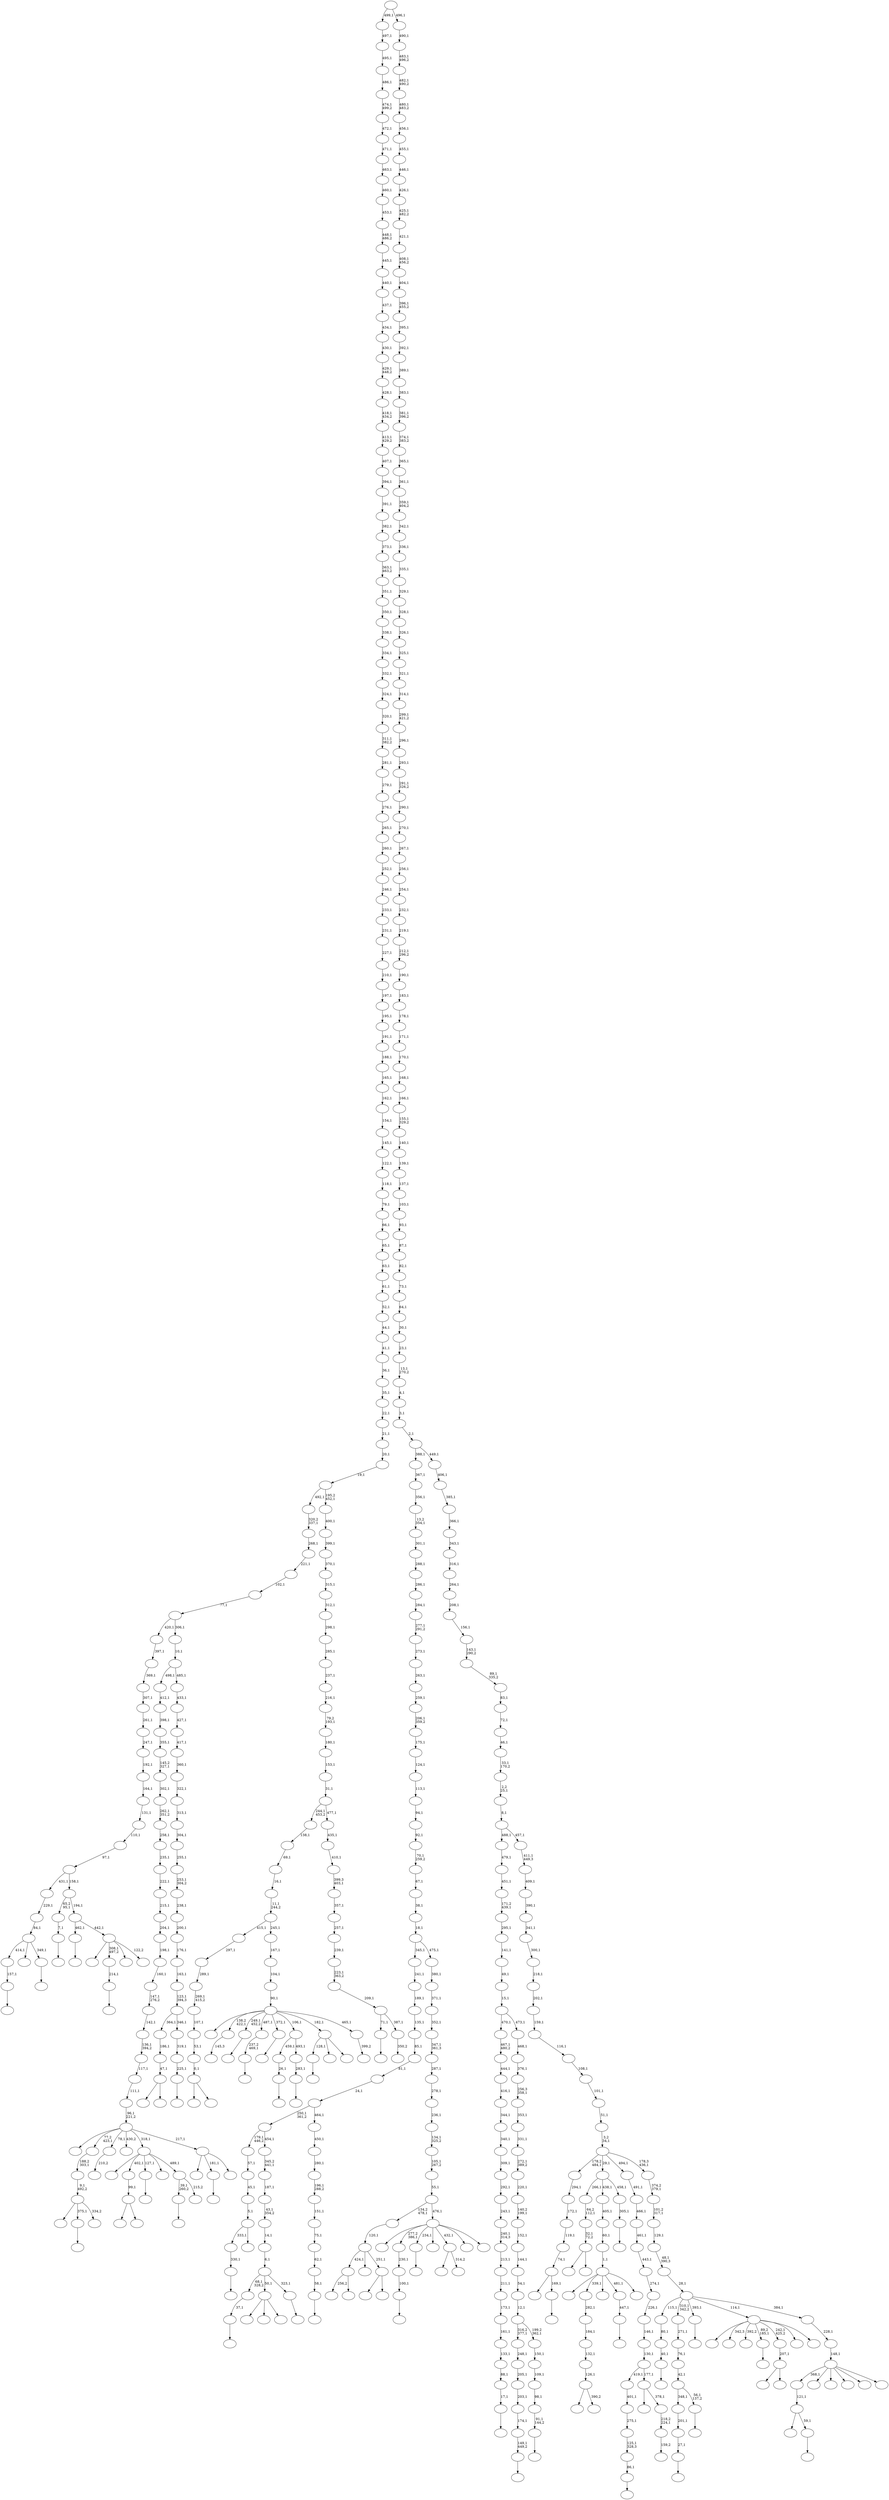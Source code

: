 digraph T {
	600 [label=""]
	599 [label=""]
	598 [label=""]
	597 [label=""]
	596 [label=""]
	595 [label=""]
	594 [label=""]
	593 [label=""]
	592 [label=""]
	591 [label=""]
	590 [label=""]
	589 [label=""]
	588 [label=""]
	587 [label=""]
	586 [label=""]
	585 [label=""]
	584 [label=""]
	583 [label=""]
	582 [label=""]
	581 [label=""]
	580 [label=""]
	579 [label=""]
	578 [label=""]
	577 [label=""]
	576 [label=""]
	575 [label=""]
	574 [label=""]
	573 [label=""]
	572 [label=""]
	571 [label=""]
	570 [label=""]
	569 [label=""]
	568 [label=""]
	567 [label=""]
	566 [label=""]
	565 [label=""]
	564 [label=""]
	563 [label=""]
	562 [label=""]
	561 [label=""]
	560 [label=""]
	559 [label=""]
	558 [label=""]
	557 [label=""]
	556 [label=""]
	555 [label=""]
	554 [label=""]
	553 [label=""]
	552 [label=""]
	551 [label=""]
	550 [label=""]
	549 [label=""]
	548 [label=""]
	547 [label=""]
	546 [label=""]
	545 [label=""]
	544 [label=""]
	543 [label=""]
	542 [label=""]
	541 [label=""]
	540 [label=""]
	539 [label=""]
	538 [label=""]
	537 [label=""]
	536 [label=""]
	535 [label=""]
	534 [label=""]
	533 [label=""]
	532 [label=""]
	531 [label=""]
	530 [label=""]
	529 [label=""]
	528 [label=""]
	527 [label=""]
	526 [label=""]
	525 [label=""]
	524 [label=""]
	523 [label=""]
	522 [label=""]
	521 [label=""]
	520 [label=""]
	519 [label=""]
	518 [label=""]
	517 [label=""]
	516 [label=""]
	515 [label=""]
	514 [label=""]
	513 [label=""]
	512 [label=""]
	511 [label=""]
	510 [label=""]
	509 [label=""]
	508 [label=""]
	507 [label=""]
	506 [label=""]
	505 [label=""]
	504 [label=""]
	503 [label=""]
	502 [label=""]
	501 [label=""]
	500 [label=""]
	499 [label=""]
	498 [label=""]
	497 [label=""]
	496 [label=""]
	495 [label=""]
	494 [label=""]
	493 [label=""]
	492 [label=""]
	491 [label=""]
	490 [label=""]
	489 [label=""]
	488 [label=""]
	487 [label=""]
	486 [label=""]
	485 [label=""]
	484 [label=""]
	483 [label=""]
	482 [label=""]
	481 [label=""]
	480 [label=""]
	479 [label=""]
	478 [label=""]
	477 [label=""]
	476 [label=""]
	475 [label=""]
	474 [label=""]
	473 [label=""]
	472 [label=""]
	471 [label=""]
	470 [label=""]
	469 [label=""]
	468 [label=""]
	467 [label=""]
	466 [label=""]
	465 [label=""]
	464 [label=""]
	463 [label=""]
	462 [label=""]
	461 [label=""]
	460 [label=""]
	459 [label=""]
	458 [label=""]
	457 [label=""]
	456 [label=""]
	455 [label=""]
	454 [label=""]
	453 [label=""]
	452 [label=""]
	451 [label=""]
	450 [label=""]
	449 [label=""]
	448 [label=""]
	447 [label=""]
	446 [label=""]
	445 [label=""]
	444 [label=""]
	443 [label=""]
	442 [label=""]
	441 [label=""]
	440 [label=""]
	439 [label=""]
	438 [label=""]
	437 [label=""]
	436 [label=""]
	435 [label=""]
	434 [label=""]
	433 [label=""]
	432 [label=""]
	431 [label=""]
	430 [label=""]
	429 [label=""]
	428 [label=""]
	427 [label=""]
	426 [label=""]
	425 [label=""]
	424 [label=""]
	423 [label=""]
	422 [label=""]
	421 [label=""]
	420 [label=""]
	419 [label=""]
	418 [label=""]
	417 [label=""]
	416 [label=""]
	415 [label=""]
	414 [label=""]
	413 [label=""]
	412 [label=""]
	411 [label=""]
	410 [label=""]
	409 [label=""]
	408 [label=""]
	407 [label=""]
	406 [label=""]
	405 [label=""]
	404 [label=""]
	403 [label=""]
	402 [label=""]
	401 [label=""]
	400 [label=""]
	399 [label=""]
	398 [label=""]
	397 [label=""]
	396 [label=""]
	395 [label=""]
	394 [label=""]
	393 [label=""]
	392 [label=""]
	391 [label=""]
	390 [label=""]
	389 [label=""]
	388 [label=""]
	387 [label=""]
	386 [label=""]
	385 [label=""]
	384 [label=""]
	383 [label=""]
	382 [label=""]
	381 [label=""]
	380 [label=""]
	379 [label=""]
	378 [label=""]
	377 [label=""]
	376 [label=""]
	375 [label=""]
	374 [label=""]
	373 [label=""]
	372 [label=""]
	371 [label=""]
	370 [label=""]
	369 [label=""]
	368 [label=""]
	367 [label=""]
	366 [label=""]
	365 [label=""]
	364 [label=""]
	363 [label=""]
	362 [label=""]
	361 [label=""]
	360 [label=""]
	359 [label=""]
	358 [label=""]
	357 [label=""]
	356 [label=""]
	355 [label=""]
	354 [label=""]
	353 [label=""]
	352 [label=""]
	351 [label=""]
	350 [label=""]
	349 [label=""]
	348 [label=""]
	347 [label=""]
	346 [label=""]
	345 [label=""]
	344 [label=""]
	343 [label=""]
	342 [label=""]
	341 [label=""]
	340 [label=""]
	339 [label=""]
	338 [label=""]
	337 [label=""]
	336 [label=""]
	335 [label=""]
	334 [label=""]
	333 [label=""]
	332 [label=""]
	331 [label=""]
	330 [label=""]
	329 [label=""]
	328 [label=""]
	327 [label=""]
	326 [label=""]
	325 [label=""]
	324 [label=""]
	323 [label=""]
	322 [label=""]
	321 [label=""]
	320 [label=""]
	319 [label=""]
	318 [label=""]
	317 [label=""]
	316 [label=""]
	315 [label=""]
	314 [label=""]
	313 [label=""]
	312 [label=""]
	311 [label=""]
	310 [label=""]
	309 [label=""]
	308 [label=""]
	307 [label=""]
	306 [label=""]
	305 [label=""]
	304 [label=""]
	303 [label=""]
	302 [label=""]
	301 [label=""]
	300 [label=""]
	299 [label=""]
	298 [label=""]
	297 [label=""]
	296 [label=""]
	295 [label=""]
	294 [label=""]
	293 [label=""]
	292 [label=""]
	291 [label=""]
	290 [label=""]
	289 [label=""]
	288 [label=""]
	287 [label=""]
	286 [label=""]
	285 [label=""]
	284 [label=""]
	283 [label=""]
	282 [label=""]
	281 [label=""]
	280 [label=""]
	279 [label=""]
	278 [label=""]
	277 [label=""]
	276 [label=""]
	275 [label=""]
	274 [label=""]
	273 [label=""]
	272 [label=""]
	271 [label=""]
	270 [label=""]
	269 [label=""]
	268 [label=""]
	267 [label=""]
	266 [label=""]
	265 [label=""]
	264 [label=""]
	263 [label=""]
	262 [label=""]
	261 [label=""]
	260 [label=""]
	259 [label=""]
	258 [label=""]
	257 [label=""]
	256 [label=""]
	255 [label=""]
	254 [label=""]
	253 [label=""]
	252 [label=""]
	251 [label=""]
	250 [label=""]
	249 [label=""]
	248 [label=""]
	247 [label=""]
	246 [label=""]
	245 [label=""]
	244 [label=""]
	243 [label=""]
	242 [label=""]
	241 [label=""]
	240 [label=""]
	239 [label=""]
	238 [label=""]
	237 [label=""]
	236 [label=""]
	235 [label=""]
	234 [label=""]
	233 [label=""]
	232 [label=""]
	231 [label=""]
	230 [label=""]
	229 [label=""]
	228 [label=""]
	227 [label=""]
	226 [label=""]
	225 [label=""]
	224 [label=""]
	223 [label=""]
	222 [label=""]
	221 [label=""]
	220 [label=""]
	219 [label=""]
	218 [label=""]
	217 [label=""]
	216 [label=""]
	215 [label=""]
	214 [label=""]
	213 [label=""]
	212 [label=""]
	211 [label=""]
	210 [label=""]
	209 [label=""]
	208 [label=""]
	207 [label=""]
	206 [label=""]
	205 [label=""]
	204 [label=""]
	203 [label=""]
	202 [label=""]
	201 [label=""]
	200 [label=""]
	199 [label=""]
	198 [label=""]
	197 [label=""]
	196 [label=""]
	195 [label=""]
	194 [label=""]
	193 [label=""]
	192 [label=""]
	191 [label=""]
	190 [label=""]
	189 [label=""]
	188 [label=""]
	187 [label=""]
	186 [label=""]
	185 [label=""]
	184 [label=""]
	183 [label=""]
	182 [label=""]
	181 [label=""]
	180 [label=""]
	179 [label=""]
	178 [label=""]
	177 [label=""]
	176 [label=""]
	175 [label=""]
	174 [label=""]
	173 [label=""]
	172 [label=""]
	171 [label=""]
	170 [label=""]
	169 [label=""]
	168 [label=""]
	167 [label=""]
	166 [label=""]
	165 [label=""]
	164 [label=""]
	163 [label=""]
	162 [label=""]
	161 [label=""]
	160 [label=""]
	159 [label=""]
	158 [label=""]
	157 [label=""]
	156 [label=""]
	155 [label=""]
	154 [label=""]
	153 [label=""]
	152 [label=""]
	151 [label=""]
	150 [label=""]
	149 [label=""]
	148 [label=""]
	147 [label=""]
	146 [label=""]
	145 [label=""]
	144 [label=""]
	143 [label=""]
	142 [label=""]
	141 [label=""]
	140 [label=""]
	139 [label=""]
	138 [label=""]
	137 [label=""]
	136 [label=""]
	135 [label=""]
	134 [label=""]
	133 [label=""]
	132 [label=""]
	131 [label=""]
	130 [label=""]
	129 [label=""]
	128 [label=""]
	127 [label=""]
	126 [label=""]
	125 [label=""]
	124 [label=""]
	123 [label=""]
	122 [label=""]
	121 [label=""]
	120 [label=""]
	119 [label=""]
	118 [label=""]
	117 [label=""]
	116 [label=""]
	115 [label=""]
	114 [label=""]
	113 [label=""]
	112 [label=""]
	111 [label=""]
	110 [label=""]
	109 [label=""]
	108 [label=""]
	107 [label=""]
	106 [label=""]
	105 [label=""]
	104 [label=""]
	103 [label=""]
	102 [label=""]
	101 [label=""]
	100 [label=""]
	99 [label=""]
	98 [label=""]
	97 [label=""]
	96 [label=""]
	95 [label=""]
	94 [label=""]
	93 [label=""]
	92 [label=""]
	91 [label=""]
	90 [label=""]
	89 [label=""]
	88 [label=""]
	87 [label=""]
	86 [label=""]
	85 [label=""]
	84 [label=""]
	83 [label=""]
	82 [label=""]
	81 [label=""]
	80 [label=""]
	79 [label=""]
	78 [label=""]
	77 [label=""]
	76 [label=""]
	75 [label=""]
	74 [label=""]
	73 [label=""]
	72 [label=""]
	71 [label=""]
	70 [label=""]
	69 [label=""]
	68 [label=""]
	67 [label=""]
	66 [label=""]
	65 [label=""]
	64 [label=""]
	63 [label=""]
	62 [label=""]
	61 [label=""]
	60 [label=""]
	59 [label=""]
	58 [label=""]
	57 [label=""]
	56 [label=""]
	55 [label=""]
	54 [label=""]
	53 [label=""]
	52 [label=""]
	51 [label=""]
	50 [label=""]
	49 [label=""]
	48 [label=""]
	47 [label=""]
	46 [label=""]
	45 [label=""]
	44 [label=""]
	43 [label=""]
	42 [label=""]
	41 [label=""]
	40 [label=""]
	39 [label=""]
	38 [label=""]
	37 [label=""]
	36 [label=""]
	35 [label=""]
	34 [label=""]
	33 [label=""]
	32 [label=""]
	31 [label=""]
	30 [label=""]
	29 [label=""]
	28 [label=""]
	27 [label=""]
	26 [label=""]
	25 [label=""]
	24 [label=""]
	23 [label=""]
	22 [label=""]
	21 [label=""]
	20 [label=""]
	19 [label=""]
	18 [label=""]
	17 [label=""]
	16 [label=""]
	15 [label=""]
	14 [label=""]
	13 [label=""]
	12 [label=""]
	11 [label=""]
	10 [label=""]
	9 [label=""]
	8 [label=""]
	7 [label=""]
	6 [label=""]
	5 [label=""]
	4 [label=""]
	3 [label=""]
	2 [label=""]
	1 [label=""]
	0 [label=""]
	596 -> 597 [label=""]
	595 -> 596 [label="37,1"]
	592 -> 593 [label=""]
	591 -> 594 [label=""]
	591 -> 592 [label="59,1"]
	590 -> 591 [label="121,1"]
	587 -> 588 [label=""]
	583 -> 584 [label=""]
	582 -> 583 [label="86,1"]
	581 -> 582 [label="125,1\n328,3"]
	580 -> 581 [label="275,1"]
	579 -> 580 [label="401,1"]
	577 -> 585 [label=""]
	577 -> 578 [label=""]
	576 -> 577 [label="99,1"]
	569 -> 570 [label=""]
	568 -> 569 [label="17,1"]
	567 -> 568 [label="88,1"]
	566 -> 567 [label="133,1"]
	565 -> 566 [label="161,1"]
	564 -> 565 [label="173,1"]
	563 -> 564 [label="211,1"]
	562 -> 563 [label="213,1"]
	561 -> 562 [label="240,1\n314,3"]
	560 -> 561 [label="243,1"]
	559 -> 560 [label="292,1"]
	558 -> 559 [label="309,1"]
	557 -> 558 [label="340,1"]
	556 -> 557 [label="344,1"]
	555 -> 556 [label="416,1"]
	554 -> 555 [label="444,1"]
	553 -> 554 [label="467,1\n480,2"]
	549 -> 598 [label=""]
	549 -> 550 [label=""]
	548 -> 549 [label="47,1"]
	547 -> 548 [label="186,1"]
	541 -> 542 [label=""]
	540 -> 541 [label="26,1"]
	538 -> 571 [label=""]
	538 -> 552 [label=""]
	538 -> 539 [label=""]
	535 -> 543 [label=""]
	535 -> 536 [label=""]
	534 -> 535 [label="32,1\n72,2"]
	533 -> 534 [label="64,2\n112,1"]
	531 -> 532 [label=""]
	529 -> 530 [label=""]
	528 -> 529 [label="7,1"]
	526 -> 527 [label=""]
	523 -> 524 [label=""]
	522 -> 523 [label="40,1"]
	521 -> 522 [label="80,1"]
	517 -> 518 [label=""]
	516 -> 551 [label=""]
	516 -> 517 [label="169,1"]
	515 -> 516 [label="74,1"]
	514 -> 515 [label="119,1"]
	513 -> 514 [label="172,1"]
	512 -> 513 [label="294,1"]
	509 -> 510 [label=""]
	508 -> 509 [label="27,1"]
	507 -> 508 [label="201,1"]
	505 -> 511 [label="256,2"]
	505 -> 506 [label=""]
	503 -> 504 [label=""]
	500 -> 519 [label=""]
	500 -> 501 [label=""]
	499 -> 500 [label="0,1"]
	498 -> 499 [label="53,1"]
	497 -> 498 [label="107,1"]
	496 -> 497 [label="269,1\n415,2"]
	495 -> 496 [label="289,1"]
	494 -> 495 [label="297,1"]
	492 -> 493 [label=""]
	491 -> 492 [label="157,1"]
	489 -> 490 [label=""]
	488 -> 489 [label="100,1"]
	487 -> 488 [label="230,1"]
	485 -> 486 [label=""]
	484 -> 485 [label="149,1\n449,2"]
	483 -> 484 [label="174,1"]
	482 -> 483 [label="203,1"]
	481 -> 482 [label="205,1"]
	480 -> 481 [label="248,1"]
	478 -> 479 [label=""]
	477 -> 478 [label="91,1\n144,2"]
	476 -> 477 [label="98,1"]
	475 -> 476 [label="109,1"]
	474 -> 475 [label="150,1"]
	473 -> 480 [label="316,2\n377,1"]
	473 -> 474 [label="199,2\n362,1"]
	472 -> 473 [label="12,1"]
	471 -> 472 [label="54,1"]
	470 -> 471 [label="144,1"]
	469 -> 470 [label="152,1"]
	468 -> 469 [label="140,2\n199,1"]
	467 -> 468 [label="220,1"]
	466 -> 467 [label="272,1\n389,2"]
	465 -> 466 [label="331,1"]
	464 -> 465 [label="353,1"]
	463 -> 464 [label="256,3\n358,1"]
	462 -> 463 [label="376,1"]
	461 -> 462 [label="468,1"]
	460 -> 553 [label="470,1"]
	460 -> 461 [label="473,1"]
	459 -> 460 [label="15,1"]
	458 -> 459 [label="49,1"]
	457 -> 458 [label="141,1"]
	456 -> 457 [label="295,1"]
	455 -> 456 [label="171,2\n439,1"]
	454 -> 455 [label="451,1"]
	453 -> 454 [label="479,1"]
	450 -> 451 [label=""]
	447 -> 448 [label=""]
	445 -> 502 [label=""]
	445 -> 446 [label="390,2"]
	444 -> 445 [label="126,1"]
	443 -> 444 [label="132,1"]
	442 -> 443 [label="184,1"]
	441 -> 442 [label="282,1"]
	439 -> 440 [label="145,3"]
	435 -> 589 [label=""]
	435 -> 503 [label="375,1"]
	435 -> 436 [label="334,2"]
	434 -> 435 [label="9,1\n492,2"]
	433 -> 434 [label="188,2\n303,1"]
	431 -> 432 [label=""]
	430 -> 431 [label="330,1"]
	425 -> 426 [label=""]
	423 -> 430 [label="333,1"]
	423 -> 424 [label=""]
	422 -> 423 [label="5,1"]
	421 -> 422 [label="45,1"]
	420 -> 421 [label="57,1"]
	417 -> 418 [label=""]
	415 -> 416 [label=""]
	414 -> 415 [label="237,2\n469,1"]
	412 -> 413 [label=""]
	410 -> 411 [label="210,2"]
	408 -> 409 [label=""]
	407 -> 408 [label="447,1"]
	405 -> 406 [label=""]
	404 -> 405 [label="283,1"]
	403 -> 540 [label="459,1"]
	403 -> 404 [label="493,1"]
	401 -> 402 [label=""]
	398 -> 399 [label=""]
	397 -> 491 [label="414,1"]
	397 -> 428 [label=""]
	397 -> 398 [label="349,1"]
	396 -> 397 [label="84,1"]
	395 -> 396 [label="229,1"]
	393 -> 573 [label=""]
	393 -> 394 [label=""]
	392 -> 393 [label="207,1"]
	389 -> 574 [label=""]
	389 -> 441 [label="339,1"]
	389 -> 437 [label=""]
	389 -> 407 [label="481,1"]
	389 -> 390 [label=""]
	388 -> 389 [label="1,1"]
	387 -> 388 [label="60,1"]
	386 -> 387 [label="405,1"]
	384 -> 385 [label=""]
	383 -> 384 [label="214,1"]
	381 -> 382 [label=""]
	380 -> 381 [label="305,1"]
	379 -> 533 [label="266,1"]
	379 -> 386 [label="438,1"]
	379 -> 380 [label="458,1"]
	377 -> 531 [label="128,1"]
	377 -> 520 [label=""]
	377 -> 378 [label=""]
	373 -> 374 [label=""]
	372 -> 507 [label="348,1"]
	372 -> 373 [label="56,1\n137,2"]
	371 -> 372 [label="42,1"]
	370 -> 371 [label="76,1"]
	369 -> 370 [label="271,1"]
	367 -> 450 [label="39,1\n260,2"]
	367 -> 368 [label="215,2"]
	366 -> 600 [label=""]
	366 -> 576 [label="402,1"]
	366 -> 425 [label="127,1"]
	366 -> 400 [label=""]
	366 -> 367 [label="489,1"]
	364 -> 365 [label=""]
	362 -> 363 [label=""]
	361 -> 595 [label="68,1\n328,2"]
	361 -> 538 [label="50,1"]
	361 -> 362 [label="323,1"]
	360 -> 361 [label="6,1"]
	359 -> 360 [label="14,1"]
	358 -> 359 [label="43,1\n354,2"]
	357 -> 358 [label="187,1"]
	356 -> 357 [label="345,2\n441,1"]
	355 -> 420 [label="179,1\n446,2"]
	355 -> 356 [label="454,1"]
	352 -> 537 [label=""]
	352 -> 383 [label="308,1\n497,2"]
	352 -> 375 [label=""]
	352 -> 353 [label="122,2"]
	351 -> 526 [label="462,1"]
	351 -> 352 [label="442,1"]
	350 -> 528 [label="65,2\n95,1"]
	350 -> 351 [label="194,1"]
	349 -> 395 [label="431,1"]
	349 -> 350 [label="158,1"]
	348 -> 349 [label="97,1"]
	347 -> 348 [label="110,1"]
	346 -> 347 [label="131,1"]
	345 -> 346 [label="164,1"]
	344 -> 345 [label="192,1"]
	343 -> 344 [label="247,1"]
	342 -> 343 [label="261,1"]
	341 -> 342 [label="307,1"]
	340 -> 341 [label="369,1"]
	339 -> 340 [label="397,1"]
	337 -> 572 [label=""]
	337 -> 364 [label="181,1"]
	337 -> 338 [label=""]
	336 -> 452 [label=""]
	336 -> 433 [label="77,2\n423,1"]
	336 -> 410 [label="78,1"]
	336 -> 376 [label="430,2"]
	336 -> 366 [label="318,1"]
	336 -> 337 [label="217,1"]
	335 -> 336 [label="96,1\n221,2"]
	334 -> 335 [label="111,1"]
	333 -> 334 [label="117,1"]
	332 -> 333 [label="136,1\n394,2"]
	331 -> 332 [label="142,1"]
	330 -> 331 [label="147,1\n276,2"]
	329 -> 330 [label="160,1"]
	328 -> 329 [label="198,1"]
	327 -> 328 [label="204,1"]
	326 -> 327 [label="215,1"]
	325 -> 326 [label="222,1"]
	324 -> 325 [label="235,1"]
	323 -> 324 [label="258,1"]
	322 -> 323 [label="262,1\n351,2"]
	321 -> 322 [label="302,1"]
	320 -> 321 [label="145,2\n327,1"]
	319 -> 320 [label="355,1"]
	318 -> 319 [label="398,1"]
	317 -> 318 [label="412,1"]
	315 -> 316 [label=""]
	314 -> 315 [label="58,1"]
	313 -> 314 [label="62,1"]
	312 -> 313 [label="75,1"]
	311 -> 312 [label="151,1"]
	310 -> 311 [label="196,1\n288,2"]
	309 -> 310 [label="280,1"]
	308 -> 309 [label="450,1"]
	307 -> 355 [label="250,1\n361,2"]
	307 -> 308 [label="464,1"]
	306 -> 307 [label="24,1"]
	305 -> 306 [label="81,1"]
	304 -> 305 [label="85,1"]
	303 -> 304 [label="135,1"]
	302 -> 303 [label="189,1"]
	301 -> 302 [label="241,1"]
	299 -> 419 [label=""]
	299 -> 300 [label="314,2"]
	297 -> 298 [label="399,2"]
	296 -> 575 [label=""]
	296 -> 439 [label="138,2\n422,1"]
	296 -> 417 [label="249,1\n452,2"]
	296 -> 414 [label="487,1"]
	296 -> 412 [label="372,1"]
	296 -> 403 [label="106,1"]
	296 -> 377 [label="182,1"]
	296 -> 297 [label="465,1"]
	295 -> 296 [label="90,1"]
	294 -> 295 [label="104,1"]
	293 -> 294 [label="167,1"]
	292 -> 494 [label="415,1"]
	292 -> 293 [label="245,1"]
	291 -> 292 [label="11,1\n244,2"]
	290 -> 291 [label="16,1"]
	289 -> 290 [label="69,1"]
	288 -> 289 [label="138,1"]
	286 -> 287 [label="159,2"]
	285 -> 286 [label="218,2\n224,1"]
	284 -> 438 [label=""]
	284 -> 285 [label="378,1"]
	283 -> 579 [label="419,1"]
	283 -> 284 [label="177,1"]
	282 -> 283 [label="130,1"]
	281 -> 282 [label="146,1"]
	280 -> 281 [label="226,1"]
	279 -> 280 [label="274,1"]
	278 -> 279 [label="443,1"]
	277 -> 278 [label="461,1"]
	276 -> 277 [label="466,1"]
	275 -> 276 [label="491,1"]
	273 -> 599 [label=""]
	273 -> 274 [label=""]
	272 -> 505 [label="424,1"]
	272 -> 391 [label=""]
	272 -> 273 [label="251,1"]
	271 -> 272 [label="120,1"]
	269 -> 270 [label=""]
	268 -> 269 [label="225,1"]
	267 -> 268 [label="319,1"]
	266 -> 547 [label="364,1"]
	266 -> 267 [label="346,1"]
	265 -> 266 [label="123,1\n394,3"]
	264 -> 265 [label="163,1"]
	263 -> 264 [label="176,1"]
	262 -> 263 [label="200,1"]
	261 -> 262 [label="238,1"]
	260 -> 261 [label="253,1\n304,2"]
	259 -> 260 [label="255,1"]
	258 -> 259 [label="304,1"]
	257 -> 258 [label="313,1"]
	256 -> 257 [label="322,1"]
	255 -> 256 [label="360,1"]
	254 -> 255 [label="417,1"]
	253 -> 254 [label="427,1"]
	252 -> 253 [label="433,1"]
	251 -> 317 [label="498,1"]
	251 -> 252 [label="485,1"]
	250 -> 251 [label="10,1"]
	249 -> 339 [label="420,1"]
	249 -> 250 [label="306,1"]
	248 -> 249 [label="77,1"]
	247 -> 248 [label="102,1"]
	246 -> 247 [label="221,1"]
	245 -> 246 [label="268,1"]
	244 -> 245 [label="320,2\n337,1"]
	241 -> 242 [label="350,2"]
	240 -> 587 [label="71,1"]
	240 -> 241 [label="387,1"]
	239 -> 240 [label="209,1"]
	238 -> 239 [label="223,1\n363,2"]
	237 -> 238 [label="239,1"]
	236 -> 237 [label="257,1"]
	235 -> 236 [label="357,1"]
	234 -> 235 [label="399,3\n403,1"]
	233 -> 234 [label="410,1"]
	232 -> 233 [label="435,1"]
	231 -> 288 [label="244,1\n453,2"]
	231 -> 232 [label="477,1"]
	230 -> 231 [label="31,1"]
	229 -> 230 [label="153,1"]
	228 -> 229 [label="180,1"]
	227 -> 228 [label="79,2\n193,1"]
	226 -> 227 [label="216,1"]
	225 -> 226 [label="237,1"]
	224 -> 225 [label="285,1"]
	223 -> 224 [label="298,1"]
	222 -> 223 [label="312,1"]
	221 -> 222 [label="315,1"]
	220 -> 221 [label="370,1"]
	219 -> 220 [label="399,1"]
	218 -> 219 [label="400,1"]
	217 -> 244 [label="492,1"]
	217 -> 218 [label="195,2\n452,1"]
	216 -> 217 [label="19,1"]
	215 -> 216 [label="20,1"]
	214 -> 215 [label="21,1"]
	213 -> 214 [label="22,1"]
	212 -> 213 [label="35,1"]
	211 -> 212 [label="36,1"]
	210 -> 211 [label="41,1"]
	209 -> 210 [label="44,1"]
	208 -> 209 [label="52,1"]
	207 -> 208 [label="61,1"]
	206 -> 207 [label="63,1"]
	205 -> 206 [label="65,1"]
	204 -> 205 [label="66,1"]
	203 -> 204 [label="79,1"]
	202 -> 203 [label="118,1"]
	201 -> 202 [label="122,1"]
	200 -> 201 [label="145,1"]
	199 -> 200 [label="154,1"]
	198 -> 199 [label="162,1"]
	197 -> 198 [label="165,1"]
	196 -> 197 [label="188,1"]
	195 -> 196 [label="191,1"]
	194 -> 195 [label="195,1"]
	193 -> 194 [label="197,1"]
	192 -> 193 [label="210,1"]
	191 -> 192 [label="227,1"]
	190 -> 191 [label="231,1"]
	189 -> 190 [label="233,1"]
	188 -> 189 [label="246,1"]
	187 -> 188 [label="252,1"]
	186 -> 187 [label="260,1"]
	185 -> 186 [label="265,1"]
	184 -> 185 [label="276,1"]
	183 -> 184 [label="279,1"]
	182 -> 183 [label="281,1"]
	181 -> 182 [label="311,1\n382,2"]
	180 -> 181 [label="320,1"]
	179 -> 180 [label="324,1"]
	178 -> 179 [label="332,1"]
	177 -> 178 [label="334,1"]
	176 -> 177 [label="338,1"]
	175 -> 176 [label="350,1"]
	174 -> 175 [label="351,1"]
	173 -> 174 [label="363,1\n463,2"]
	172 -> 173 [label="373,1"]
	171 -> 172 [label="382,1"]
	170 -> 171 [label="391,1"]
	169 -> 170 [label="394,1"]
	168 -> 169 [label="407,1"]
	167 -> 168 [label="413,1\n429,2"]
	166 -> 167 [label="418,1\n434,2"]
	165 -> 166 [label="428,1"]
	164 -> 165 [label="429,1\n448,2"]
	163 -> 164 [label="430,1"]
	162 -> 163 [label="434,1"]
	161 -> 162 [label="437,1"]
	160 -> 161 [label="440,1"]
	159 -> 160 [label="445,1"]
	158 -> 159 [label="448,1\n486,2"]
	157 -> 158 [label="453,1"]
	156 -> 157 [label="460,1"]
	155 -> 156 [label="463,1"]
	154 -> 155 [label="471,1"]
	153 -> 154 [label="472,1"]
	152 -> 153 [label="474,1\n499,2"]
	151 -> 152 [label="486,1"]
	150 -> 151 [label="495,1"]
	149 -> 150 [label="497,1"]
	147 -> 148 [label=""]
	144 -> 544 [label=""]
	144 -> 487 [label="277,2\n386,1"]
	144 -> 447 [label="234,1"]
	144 -> 429 [label=""]
	144 -> 299 [label="432,1"]
	144 -> 243 [label=""]
	144 -> 145 [label=""]
	143 -> 271 [label="134,2\n478,1"]
	143 -> 144 [label="476,1"]
	142 -> 143 [label="55,1"]
	141 -> 142 [label="105,1\n267,2"]
	140 -> 141 [label="134,1\n325,2"]
	139 -> 140 [label="236,1"]
	138 -> 139 [label="278,1"]
	137 -> 138 [label="287,1"]
	136 -> 137 [label="347,1\n361,3"]
	135 -> 136 [label="352,1"]
	134 -> 135 [label="371,1"]
	133 -> 134 [label="380,1"]
	132 -> 301 [label="345,1"]
	132 -> 133 [label="475,1"]
	131 -> 132 [label="18,1"]
	130 -> 131 [label="38,1"]
	129 -> 130 [label="67,1"]
	128 -> 129 [label="70,1\n259,2"]
	127 -> 128 [label="92,1"]
	126 -> 127 [label="94,1"]
	125 -> 126 [label="113,1"]
	124 -> 125 [label="124,1"]
	123 -> 124 [label="175,1"]
	122 -> 123 [label="206,1\n359,2"]
	121 -> 122 [label="259,1"]
	120 -> 121 [label="263,1"]
	119 -> 120 [label="273,1"]
	118 -> 119 [label="277,1\n291,2"]
	117 -> 118 [label="284,1"]
	116 -> 117 [label="286,1"]
	115 -> 116 [label="288,1"]
	114 -> 115 [label="301,1"]
	113 -> 114 [label="13,2\n354,1"]
	112 -> 113 [label="356,1"]
	111 -> 112 [label="367,1"]
	109 -> 546 [label=""]
	109 -> 545 [label="342,3"]
	109 -> 449 [label="392,2"]
	109 -> 401 [label="89,2\n185,1"]
	109 -> 392 [label="242,1\n425,2"]
	109 -> 146 [label=""]
	109 -> 110 [label=""]
	107 -> 590 [label="368,1"]
	107 -> 586 [label=""]
	107 -> 525 [label=""]
	107 -> 427 [label=""]
	107 -> 354 [label=""]
	107 -> 108 [label=""]
	106 -> 107 [label="148,1"]
	105 -> 106 [label="228,1"]
	104 -> 521 [label="115,1"]
	104 -> 369 [label="310,1\n342,2"]
	104 -> 147 [label="393,1"]
	104 -> 109 [label="114,1"]
	104 -> 105 [label="384,1"]
	103 -> 104 [label="28,1"]
	102 -> 103 [label="48,1\n390,3"]
	101 -> 102 [label="129,1"]
	100 -> 101 [label="101,2\n317,1"]
	99 -> 100 [label="374,2\n379,1"]
	98 -> 512 [label="178,2\n484,1"]
	98 -> 379 [label="29,1"]
	98 -> 275 [label="494,1"]
	98 -> 99 [label="178,3\n436,1"]
	97 -> 98 [label="3,2\n34,1"]
	96 -> 97 [label="51,1"]
	95 -> 96 [label="101,1"]
	94 -> 95 [label="108,1"]
	93 -> 94 [label="116,1"]
	92 -> 93 [label="159,1"]
	91 -> 92 [label="202,1"]
	90 -> 91 [label="218,1"]
	89 -> 90 [label="300,1"]
	88 -> 89 [label="341,1"]
	87 -> 88 [label="390,1"]
	86 -> 87 [label="409,1"]
	85 -> 86 [label="411,1\n449,3"]
	84 -> 453 [label="488,1"]
	84 -> 85 [label="457,1"]
	83 -> 84 [label="8,1"]
	82 -> 83 [label="2,2\n25,1"]
	81 -> 82 [label="33,1\n170,2"]
	80 -> 81 [label="46,1"]
	79 -> 80 [label="72,1"]
	78 -> 79 [label="83,1"]
	77 -> 78 [label="89,1\n335,2"]
	76 -> 77 [label="143,1\n290,2"]
	75 -> 76 [label="156,1"]
	74 -> 75 [label="208,1"]
	73 -> 74 [label="264,1"]
	72 -> 73 [label="316,1"]
	71 -> 72 [label="343,1"]
	70 -> 71 [label="366,1"]
	69 -> 70 [label="385,1"]
	68 -> 69 [label="406,1"]
	67 -> 111 [label="388,1"]
	67 -> 68 [label="449,1"]
	66 -> 67 [label="2,1"]
	65 -> 66 [label="3,1"]
	64 -> 65 [label="4,1"]
	63 -> 64 [label="13,1\n270,2"]
	62 -> 63 [label="23,1"]
	61 -> 62 [label="30,1"]
	60 -> 61 [label="64,1"]
	59 -> 60 [label="73,1"]
	58 -> 59 [label="82,1"]
	57 -> 58 [label="87,1"]
	56 -> 57 [label="93,1"]
	55 -> 56 [label="103,1"]
	54 -> 55 [label="137,1"]
	53 -> 54 [label="139,1"]
	52 -> 53 [label="140,1"]
	51 -> 52 [label="155,1\n329,2"]
	50 -> 51 [label="166,1"]
	49 -> 50 [label="168,1"]
	48 -> 49 [label="170,1"]
	47 -> 48 [label="171,1"]
	46 -> 47 [label="178,1"]
	45 -> 46 [label="183,1"]
	44 -> 45 [label="190,1"]
	43 -> 44 [label="212,1\n296,2"]
	42 -> 43 [label="219,1"]
	41 -> 42 [label="232,1"]
	40 -> 41 [label="254,1"]
	39 -> 40 [label="256,1"]
	38 -> 39 [label="267,1"]
	37 -> 38 [label="270,1"]
	36 -> 37 [label="290,1"]
	35 -> 36 [label="291,1\n326,2"]
	34 -> 35 [label="293,1"]
	33 -> 34 [label="296,1"]
	32 -> 33 [label="299,1\n421,2"]
	31 -> 32 [label="314,1"]
	30 -> 31 [label="321,1"]
	29 -> 30 [label="325,1"]
	28 -> 29 [label="326,1"]
	27 -> 28 [label="328,1"]
	26 -> 27 [label="329,1"]
	25 -> 26 [label="335,1"]
	24 -> 25 [label="336,1"]
	23 -> 24 [label="342,1"]
	22 -> 23 [label="359,1\n404,2"]
	21 -> 22 [label="361,1"]
	20 -> 21 [label="365,1"]
	19 -> 20 [label="374,1\n383,2"]
	18 -> 19 [label="381,1\n396,2"]
	17 -> 18 [label="383,1"]
	16 -> 17 [label="389,1"]
	15 -> 16 [label="392,1"]
	14 -> 15 [label="395,1"]
	13 -> 14 [label="396,1\n455,2"]
	12 -> 13 [label="404,1"]
	11 -> 12 [label="408,1\n456,2"]
	10 -> 11 [label="421,1"]
	9 -> 10 [label="425,1\n482,2"]
	8 -> 9 [label="426,1"]
	7 -> 8 [label="446,1"]
	6 -> 7 [label="455,1"]
	5 -> 6 [label="456,1"]
	4 -> 5 [label="480,1\n483,2"]
	3 -> 4 [label="482,1\n490,2"]
	2 -> 3 [label="483,1\n496,2"]
	1 -> 2 [label="490,1"]
	0 -> 149 [label="499,1"]
	0 -> 1 [label="496,1"]
}
